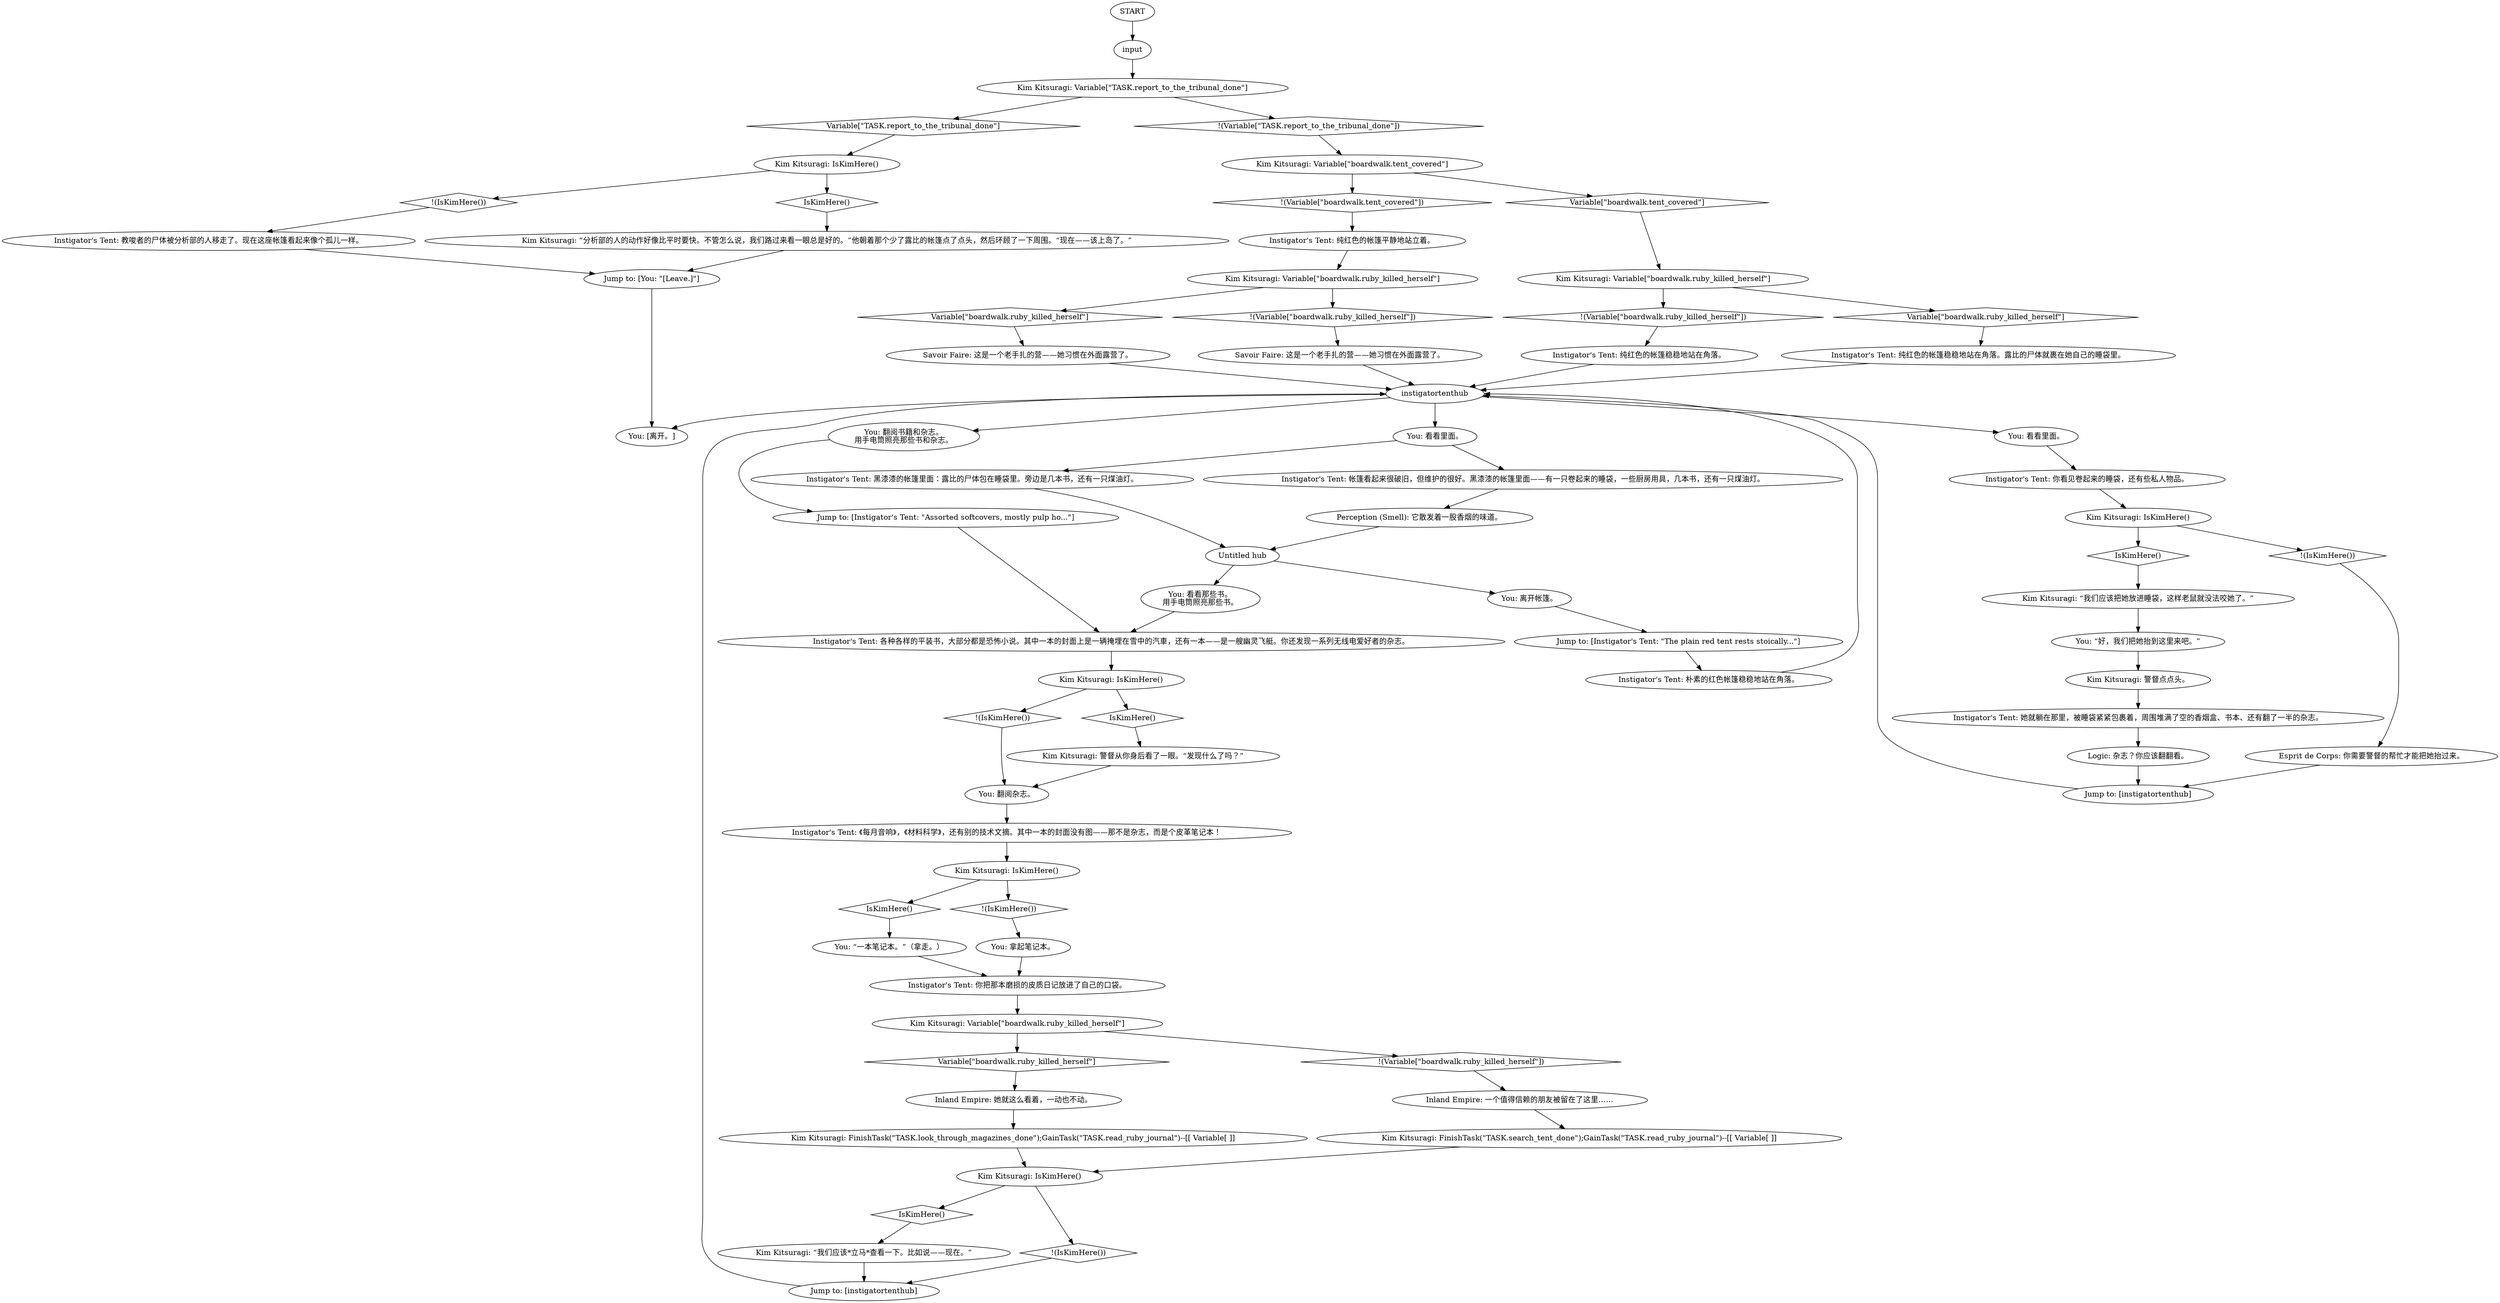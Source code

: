 # LAIR / INSTIGATORS TENT
# 1. Find Ruby's journal here.
#2. Use to stow away Ruby's body if she killed herself.
# ==================================================
digraph G {
	  0 [label="START"];
	  1 [label="input"];
	  2 [label="Kim Kitsuragi: Variable[\"boardwalk.tent_covered\"]"];
	  3 [label="Variable[\"boardwalk.tent_covered\"]", shape=diamond];
	  4 [label="!(Variable[\"boardwalk.tent_covered\"])", shape=diamond];
	  5 [label="Instigator's Tent: 各种各样的平装书，大部分都是恐怖小说。其中一本的封面上是一辆掩埋在雪中的汽車，还有一本——是一艘幽灵飞艇。你还发现一系列无线电爱好者的杂志。"];
	  6 [label="Savoir Faire: 这是一个老手扎的营——她习惯在外面露营了。"];
	  7 [label="Jump to: [instigatortenthub]"];
	  8 [label="You: “一本笔记本。”（拿走。）"];
	  9 [label="Instigator's Tent: 她就躺在那里，被睡袋紧紧包裹着，周围堆满了空的香烟盒、书本、还有翻了一半的杂志。"];
	  10 [label="Jump to: [You: \"[Leave.]\"]"];
	  11 [label="Inland Empire: 她就这么看着，一动也不动。"];
	  12 [label="Perception (Smell): 它散发着一股香烟的味道。"];
	  13 [label="Jump to: [Instigator's Tent: \"The plain red tent rests stoically...\"]"];
	  14 [label="Instigator's Tent: 帐篷看起来很破旧，但维护的很好。黑漆漆的帐篷里面——有一只卷起来的睡袋，一些厨房用具，几本书，还有一只煤油灯。"];
	  15 [label="Kim Kitsuragi: Variable[\"boardwalk.ruby_killed_herself\"]"];
	  16 [label="Variable[\"boardwalk.ruby_killed_herself\"]", shape=diamond];
	  17 [label="!(Variable[\"boardwalk.ruby_killed_herself\"])", shape=diamond];
	  18 [label="Jump to: [instigatortenthub]"];
	  19 [label="Instigator's Tent: 朴素的红色帐篷稳稳地站在角落。"];
	  20 [label="You: 看看那些书。\n用手电筒照亮那些书。"];
	  21 [label="Kim Kitsuragi: “我们应该把她放进睡袋，这样老鼠就没法咬她了。”"];
	  22 [label="Untitled hub"];
	  23 [label="Kim Kitsuragi: “我们应该*立马*查看一下。比如说——现在。”"];
	  24 [label="You: 看看里面。"];
	  25 [label="Kim Kitsuragi: 警督点点头。"];
	  26 [label="Kim Kitsuragi: IsKimHere()"];
	  27 [label="IsKimHere()", shape=diamond];
	  28 [label="!(IsKimHere())", shape=diamond];
	  29 [label="Kim Kitsuragi: IsKimHere()"];
	  30 [label="IsKimHere()", shape=diamond];
	  31 [label="!(IsKimHere())", shape=diamond];
	  32 [label="You: 拿起笔记本。"];
	  33 [label="Kim Kitsuragi: FinishTask(\"TASK.look_through_magazines_done\");GainTask(\"TASK.read_ruby_journal\")--[[ Variable[ ]]"];
	  34 [label="Savoir Faire: 这是一个老手扎的营——她习惯在外面露营了。"];
	  35 [label="You: 翻阅杂志。"];
	  36 [label="You: [离开。]"];
	  37 [label="Instigator's Tent: 教唆者的尸体被分析部的人移走了。现在这座帐篷看起来像个孤儿一样。"];
	  38 [label="Logic: 杂志？你应该翻翻看。"];
	  39 [label="You: 离开帐篷。"];
	  40 [label="Kim Kitsuragi: IsKimHere()"];
	  41 [label="IsKimHere()", shape=diamond];
	  42 [label="!(IsKimHere())", shape=diamond];
	  43 [label="Kim Kitsuragi: IsKimHere()"];
	  44 [label="IsKimHere()", shape=diamond];
	  45 [label="!(IsKimHere())", shape=diamond];
	  47 [label="Kim Kitsuragi: Variable[\"boardwalk.ruby_killed_herself\"]"];
	  48 [label="Variable[\"boardwalk.ruby_killed_herself\"]", shape=diamond];
	  49 [label="!(Variable[\"boardwalk.ruby_killed_herself\"])", shape=diamond];
	  50 [label="Instigator's Tent: 你把那本磨损的皮质日记放进了自己的口袋。"];
	  51 [label="Kim Kitsuragi: IsKimHere()"];
	  52 [label="IsKimHere()", shape=diamond];
	  53 [label="!(IsKimHere())", shape=diamond];
	  54 [label="Instigator's Tent: 《每月音响》，《材料科学》，还有别的技术文摘。其中一本的封面没有图——那不是杂志，而是个皮革笔记本！"];
	  55 [label="You: 看看里面。"];
	  56 [label="Kim Kitsuragi: Variable[\"TASK.report_to_the_tribunal_done\"]"];
	  57 [label="Variable[\"TASK.report_to_the_tribunal_done\"]", shape=diamond];
	  58 [label="!(Variable[\"TASK.report_to_the_tribunal_done\"])", shape=diamond];
	  59 [label="Kim Kitsuragi: 警督从你身后看了一眼。“发现什么了吗？”"];
	  60 [label="You: 翻阅书籍和杂志。\n用手电筒照亮那些书和杂志。"];
	  61 [label="Instigator's Tent: 你看见卷起来的睡袋，还有些私人物品。"];
	  62 [label="Instigator's Tent: 纯红色的帐篷稳稳地站在角落。露比的尸体就裹在她自己的睡袋里。"];
	  63 [label="You: “好，我们把她抬到这里来吧。”"];
	  64 [label="Inland Empire: 一个值得信赖的朋友被留在了这里……"];
	  65 [label="Kim Kitsuragi: “分析部的人的动作好像比平时要快。不管怎么说，我们路过来看一眼总是好的。”他朝着那个少了露比的帐篷点了点头，然后环顾了一下周围。“现在——该上岛了。”"];
	  66 [label="Jump to: [Instigator's Tent: \"Assorted softcovers, mostly pulp ho...\"]"];
	  67 [label="instigatortenthub"];
	  68 [label="Instigator's Tent: 黑漆漆的帐篷里面：露比的尸体包在睡袋里。旁边是几本书，还有一只煤油灯。"];
	  69 [label="Esprit de Corps: 你需要警督的帮忙才能把她抬过来。"];
	  70 [label="Kim Kitsuragi: FinishTask(\"TASK.search_tent_done\");GainTask(\"TASK.read_ruby_journal\")--[[ Variable[ ]]"];
	  71 [label="Kim Kitsuragi: Variable[\"boardwalk.ruby_killed_herself\"]"];
	  72 [label="Variable[\"boardwalk.ruby_killed_herself\"]", shape=diamond];
	  73 [label="!(Variable[\"boardwalk.ruby_killed_herself\"])", shape=diamond];
	  74 [label="Instigator's Tent: 纯红色的帐篷稳稳地站在角落。"];
	  75 [label="Instigator's Tent: 纯红色的帐篷平静地站立着。"];
	  0 -> 1
	  1 -> 56
	  2 -> 3
	  2 -> 4
	  3 -> 71
	  4 -> 75
	  5 -> 26
	  6 -> 67
	  7 -> 67
	  8 -> 50
	  9 -> 38
	  10 -> 36
	  11 -> 33
	  12 -> 22
	  13 -> 19
	  14 -> 12
	  15 -> 16
	  15 -> 17
	  16 -> 11
	  17 -> 64
	  18 -> 67
	  19 -> 67
	  20 -> 5
	  21 -> 63
	  22 -> 20
	  22 -> 39
	  23 -> 18
	  24 -> 61
	  25 -> 9
	  26 -> 27
	  26 -> 28
	  27 -> 59
	  28 -> 35
	  29 -> 30
	  29 -> 31
	  30 -> 21
	  31 -> 69
	  32 -> 50
	  33 -> 51
	  34 -> 67
	  35 -> 54
	  37 -> 10
	  38 -> 7
	  39 -> 13
	  40 -> 41
	  40 -> 42
	  41 -> 8
	  42 -> 32
	  43 -> 44
	  43 -> 45
	  44 -> 65
	  45 -> 37
	  47 -> 48
	  47 -> 49
	  48 -> 34
	  49 -> 6
	  50 -> 15
	  51 -> 52
	  51 -> 53
	  52 -> 23
	  53 -> 18
	  54 -> 40
	  55 -> 68
	  55 -> 14
	  56 -> 57
	  56 -> 58
	  57 -> 43
	  58 -> 2
	  59 -> 35
	  60 -> 66
	  61 -> 29
	  62 -> 67
	  63 -> 25
	  64 -> 70
	  65 -> 10
	  66 -> 5
	  67 -> 24
	  67 -> 60
	  67 -> 36
	  67 -> 55
	  68 -> 22
	  69 -> 7
	  70 -> 51
	  71 -> 72
	  71 -> 73
	  72 -> 62
	  73 -> 74
	  74 -> 67
	  75 -> 47
}

